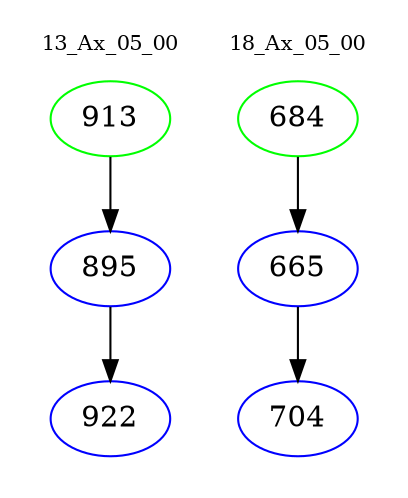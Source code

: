 digraph{
subgraph cluster_0 {
color = white
label = "13_Ax_05_00";
fontsize=10;
T0_913 [label="913", color="green"]
T0_913 -> T0_895 [color="black"]
T0_895 [label="895", color="blue"]
T0_895 -> T0_922 [color="black"]
T0_922 [label="922", color="blue"]
}
subgraph cluster_1 {
color = white
label = "18_Ax_05_00";
fontsize=10;
T1_684 [label="684", color="green"]
T1_684 -> T1_665 [color="black"]
T1_665 [label="665", color="blue"]
T1_665 -> T1_704 [color="black"]
T1_704 [label="704", color="blue"]
}
}
